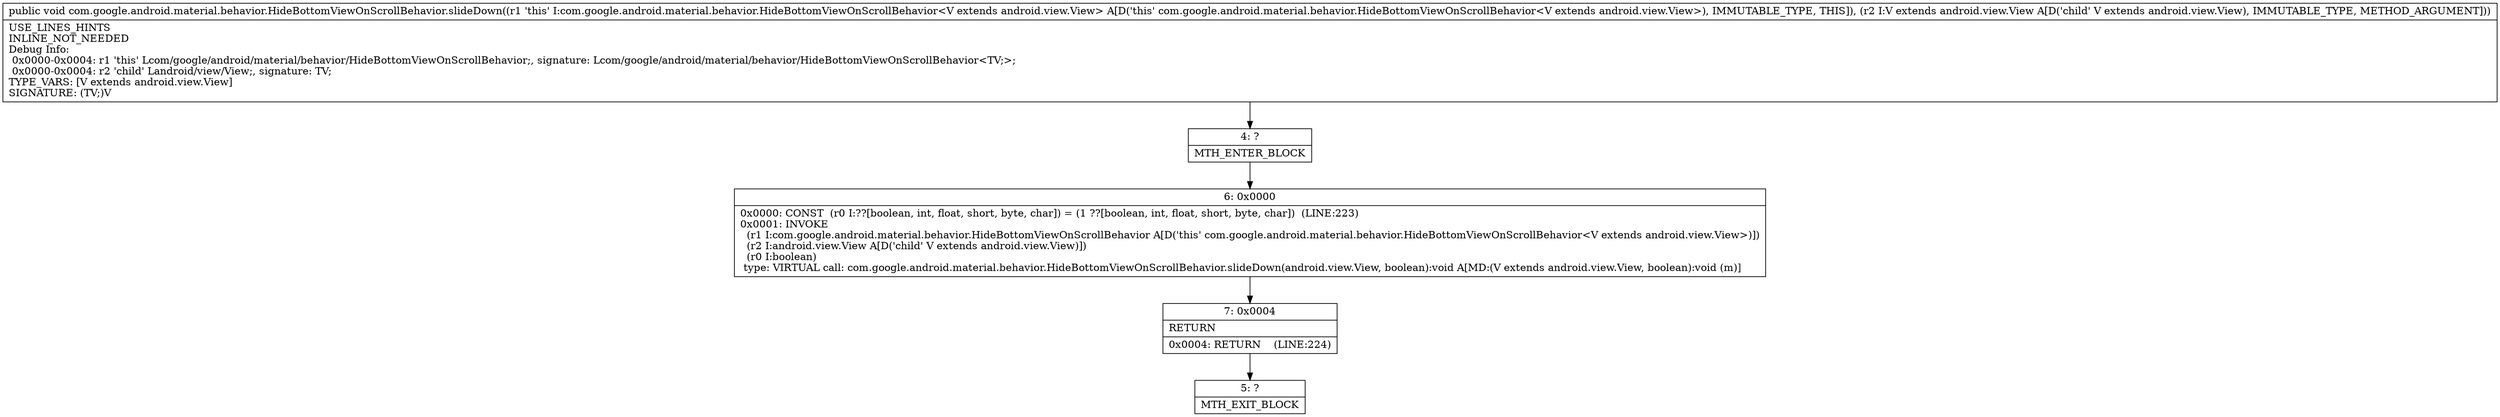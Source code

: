 digraph "CFG forcom.google.android.material.behavior.HideBottomViewOnScrollBehavior.slideDown(Landroid\/view\/View;)V" {
Node_4 [shape=record,label="{4\:\ ?|MTH_ENTER_BLOCK\l}"];
Node_6 [shape=record,label="{6\:\ 0x0000|0x0000: CONST  (r0 I:??[boolean, int, float, short, byte, char]) = (1 ??[boolean, int, float, short, byte, char])  (LINE:223)\l0x0001: INVOKE  \l  (r1 I:com.google.android.material.behavior.HideBottomViewOnScrollBehavior A[D('this' com.google.android.material.behavior.HideBottomViewOnScrollBehavior\<V extends android.view.View\>)])\l  (r2 I:android.view.View A[D('child' V extends android.view.View)])\l  (r0 I:boolean)\l type: VIRTUAL call: com.google.android.material.behavior.HideBottomViewOnScrollBehavior.slideDown(android.view.View, boolean):void A[MD:(V extends android.view.View, boolean):void (m)]\l}"];
Node_7 [shape=record,label="{7\:\ 0x0004|RETURN\l|0x0004: RETURN    (LINE:224)\l}"];
Node_5 [shape=record,label="{5\:\ ?|MTH_EXIT_BLOCK\l}"];
MethodNode[shape=record,label="{public void com.google.android.material.behavior.HideBottomViewOnScrollBehavior.slideDown((r1 'this' I:com.google.android.material.behavior.HideBottomViewOnScrollBehavior\<V extends android.view.View\> A[D('this' com.google.android.material.behavior.HideBottomViewOnScrollBehavior\<V extends android.view.View\>), IMMUTABLE_TYPE, THIS]), (r2 I:V extends android.view.View A[D('child' V extends android.view.View), IMMUTABLE_TYPE, METHOD_ARGUMENT]))  | USE_LINES_HINTS\lINLINE_NOT_NEEDED\lDebug Info:\l  0x0000\-0x0004: r1 'this' Lcom\/google\/android\/material\/behavior\/HideBottomViewOnScrollBehavior;, signature: Lcom\/google\/android\/material\/behavior\/HideBottomViewOnScrollBehavior\<TV;\>;\l  0x0000\-0x0004: r2 'child' Landroid\/view\/View;, signature: TV;\lTYPE_VARS: [V extends android.view.View]\lSIGNATURE: (TV;)V\l}"];
MethodNode -> Node_4;Node_4 -> Node_6;
Node_6 -> Node_7;
Node_7 -> Node_5;
}

